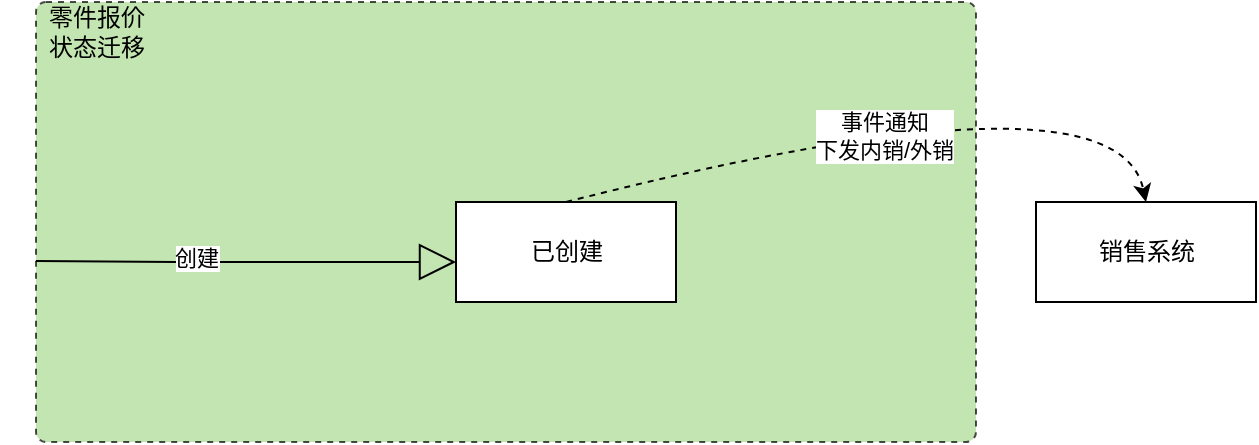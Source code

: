 <mxfile version="16.2.7" type="github" pages="4"><diagram id="yyy3jdG-dPABkNjhJCx3" name="零件快速报价事件图"><mxGraphModel dx="1422" dy="767" grid="1" gridSize="10" guides="1" tooltips="1" connect="1" arrows="1" fold="1" page="1" pageScale="1" pageWidth="827" pageHeight="1169" math="0" shadow="0"><root><mxCell id="0"/><mxCell id="1" parent="0"/><mxCell id="hmqihInc0LfnlN9FbrAc-1" value="" style="html=1;shadow=0;dashed=1;shape=mxgraph.bootstrap.rrect;rSize=5;strokeWidth=1;whiteSpace=wrap;align=center;verticalAlign=middle;spacingLeft=0;fontStyle=0;fontSize=16;spacing=5;opacity=70;fillColor=#AADA90;" parent="1" vertex="1"><mxGeometry x="260" y="230" width="470" height="220" as="geometry"/></mxCell><mxCell id="hmqihInc0LfnlN9FbrAc-3" value="零件报价&lt;br&gt;状态迁移" style="text;html=1;align=center;verticalAlign=middle;resizable=0;points=[];autosize=1;strokeColor=none;fillColor=none;" parent="1" vertex="1"><mxGeometry x="260" y="230" width="60" height="30" as="geometry"/></mxCell><mxCell id="hmqihInc0LfnlN9FbrAc-4" value="" style="endArrow=block;endSize=16;endFill=0;html=1;rounded=0;entryX=0;entryY=0.5;entryDx=0;entryDy=0;" parent="1" edge="1"><mxGeometry x="-1" y="-200" width="160" relative="1" as="geometry"><mxPoint x="260" y="359.5" as="sourcePoint"/><mxPoint x="470" y="360" as="targetPoint"/><Array as="points"><mxPoint x="330" y="360"/></Array><mxPoint x="-200" y="-190" as="offset"/></mxGeometry></mxCell><mxCell id="hmqihInc0LfnlN9FbrAc-5" value="创建" style="edgeLabel;html=1;align=center;verticalAlign=middle;resizable=0;points=[];labelBackgroundColor=#FFFFFF;" parent="hmqihInc0LfnlN9FbrAc-4" vertex="1" connectable="0"><mxGeometry x="-0.237" y="3" relative="1" as="geometry"><mxPoint y="1" as="offset"/></mxGeometry></mxCell><mxCell id="hmqihInc0LfnlN9FbrAc-12" value="已创建" style="html=1;fillColor=#FFFFFF;" parent="1" vertex="1"><mxGeometry x="470" y="330" width="110" height="50" as="geometry"/></mxCell><mxCell id="f-Tqo_4m0ZobEWqAKiyY-1" value="销售系统" style="html=1;fillColor=#FFFFFF;" parent="1" vertex="1"><mxGeometry x="760" y="330" width="110" height="50" as="geometry"/></mxCell><mxCell id="f-Tqo_4m0ZobEWqAKiyY-4" value="" style="curved=1;endArrow=classic;html=1;rounded=0;exitX=0.5;exitY=0;exitDx=0;exitDy=0;entryX=0.5;entryY=0;entryDx=0;entryDy=0;dashed=1;" parent="1" source="hmqihInc0LfnlN9FbrAc-12" target="f-Tqo_4m0ZobEWqAKiyY-1" edge="1"><mxGeometry width="50" height="50" relative="1" as="geometry"><mxPoint x="410" y="320" as="sourcePoint"/><mxPoint x="460" y="270" as="targetPoint"/><Array as="points"><mxPoint x="800" y="260"/></Array></mxGeometry></mxCell><mxCell id="f-Tqo_4m0ZobEWqAKiyY-5" value="事件通知&lt;br&gt;下发内销/外销" style="edgeLabel;html=1;align=center;verticalAlign=middle;resizable=0;points=[];" parent="f-Tqo_4m0ZobEWqAKiyY-4" vertex="1" connectable="0"><mxGeometry x="-0.088" y="-8" relative="1" as="geometry"><mxPoint y="-1" as="offset"/></mxGeometry></mxCell></root></mxGraphModel></diagram><diagram id="zndyAUPufEAltO9N5-uJ" name="零件快速报价时序图"><mxGraphModel dx="1422" dy="767" grid="1" gridSize="10" guides="1" tooltips="1" connect="1" arrows="1" fold="1" page="1" pageScale="1" pageWidth="827" pageHeight="1169" math="0" shadow="0"><root><mxCell id="teuMzIm3wAhMg-rUMLfi-0"/><mxCell id="teuMzIm3wAhMg-rUMLfi-1" parent="teuMzIm3wAhMg-rUMLfi-0"/><mxCell id="qjLg2VDfBKt2UYa_fPtA-0" value="零部件模块" style="shape=umlLifeline;perimeter=lifelinePerimeter;whiteSpace=wrap;html=1;container=1;collapsible=0;recursiveResize=0;outlineConnect=0;fillColor=#FFFFFF;" parent="teuMzIm3wAhMg-rUMLfi-1" vertex="1"><mxGeometry x="390" y="160" width="100" height="400" as="geometry"/></mxCell><mxCell id="nxfkCDqY69bg977LcgXq-1" value="" style="html=1;points=[];perimeter=orthogonalPerimeter;fillColor=#FFFFFF;" parent="qjLg2VDfBKt2UYa_fPtA-0" vertex="1"><mxGeometry x="45" y="80" width="10" height="80" as="geometry"/></mxCell><mxCell id="nxfkCDqY69bg977LcgXq-4" value="" style="html=1;points=[];perimeter=orthogonalPerimeter;fillColor=#FFFFFF;" parent="qjLg2VDfBKt2UYa_fPtA-0" vertex="1"><mxGeometry x="55" y="110" width="10" height="40" as="geometry"/></mxCell><mxCell id="nxfkCDqY69bg977LcgXq-5" value="1.1.1保存报价单()" style="edgeStyle=orthogonalEdgeStyle;html=1;align=left;spacingLeft=2;endArrow=block;rounded=0;entryX=1;entryY=0;exitX=0.937;exitY=0.129;exitDx=0;exitDy=0;exitPerimeter=0;" parent="qjLg2VDfBKt2UYa_fPtA-0" source="nxfkCDqY69bg977LcgXq-1" target="nxfkCDqY69bg977LcgXq-4" edge="1"><mxGeometry relative="1" as="geometry"><mxPoint x="60" y="90" as="sourcePoint"/><Array as="points"><mxPoint x="90" y="90"/><mxPoint x="90" y="110"/></Array></mxGeometry></mxCell><mxCell id="nxfkCDqY69bg977LcgXq-12" value="" style="html=1;points=[];perimeter=orthogonalPerimeter;fillColor=#FFFFFF;" parent="qjLg2VDfBKt2UYa_fPtA-0" vertex="1"><mxGeometry x="45" y="320" width="10" height="80" as="geometry"/></mxCell><mxCell id="nxfkCDqY69bg977LcgXq-13" value="" style="html=1;points=[];perimeter=orthogonalPerimeter;fillColor=#FFFFFF;" parent="qjLg2VDfBKt2UYa_fPtA-0" vertex="1"><mxGeometry x="55" y="350" width="10" height="40" as="geometry"/></mxCell><mxCell id="nxfkCDqY69bg977LcgXq-14" value="2.定时任务，将报价单下发至事件总线&lt;br&gt;MQ，生成内/外销工单" style="edgeStyle=orthogonalEdgeStyle;html=1;align=left;spacingLeft=2;endArrow=block;rounded=0;entryX=1;entryY=0;exitX=1.004;exitY=0.129;exitDx=0;exitDy=0;exitPerimeter=0;" parent="qjLg2VDfBKt2UYa_fPtA-0" source="nxfkCDqY69bg977LcgXq-12" target="nxfkCDqY69bg977LcgXq-13" edge="1"><mxGeometry relative="1" as="geometry"><mxPoint x="60" y="330" as="sourcePoint"/><Array as="points"><mxPoint x="90" y="330"/><mxPoint x="90" y="350"/></Array></mxGeometry></mxCell><mxCell id="qjLg2VDfBKt2UYa_fPtA-1" value="零部件前端" style="shape=umlLifeline;perimeter=lifelinePerimeter;whiteSpace=wrap;html=1;container=1;collapsible=0;recursiveResize=0;outlineConnect=0;fillColor=#FFFFFF;" parent="teuMzIm3wAhMg-rUMLfi-1" vertex="1"><mxGeometry x="110" y="160" width="100" height="400" as="geometry"/></mxCell><mxCell id="nxfkCDqY69bg977LcgXq-0" value="" style="html=1;points=[];perimeter=orthogonalPerimeter;fillColor=#FFFFFF;" parent="qjLg2VDfBKt2UYa_fPtA-1" vertex="1"><mxGeometry x="45" y="80" width="10" height="90" as="geometry"/></mxCell><mxCell id="nxfkCDqY69bg977LcgXq-2" value="1.1经销商零件担当创建报价单()" style="html=1;verticalAlign=bottom;endArrow=block;entryX=0;entryY=0;rounded=0;" parent="teuMzIm3wAhMg-rUMLfi-1" target="nxfkCDqY69bg977LcgXq-1" edge="1"><mxGeometry relative="1" as="geometry"><mxPoint x="160" y="240" as="sourcePoint"/></mxGeometry></mxCell><mxCell id="nxfkCDqY69bg977LcgXq-3" value="" style="html=1;verticalAlign=bottom;endArrow=open;dashed=1;endSize=8;exitX=0;exitY=0.95;rounded=0;entryX=0.9;entryY=0.844;entryDx=0;entryDy=0;entryPerimeter=0;" parent="teuMzIm3wAhMg-rUMLfi-1" edge="1"><mxGeometry relative="1" as="geometry"><mxPoint x="164.0" y="319.96" as="targetPoint"/><mxPoint x="435" y="320" as="sourcePoint"/></mxGeometry></mxCell><mxCell id="nxfkCDqY69bg977LcgXq-6" value="" style="html=1;points=[];perimeter=orthogonalPerimeter;fillColor=#FFFFFF;" parent="teuMzIm3wAhMg-rUMLfi-1" vertex="1"><mxGeometry x="435" y="370" width="10" height="80" as="geometry"/></mxCell><mxCell id="nxfkCDqY69bg977LcgXq-7" value="" style="html=1;points=[];perimeter=orthogonalPerimeter;fillColor=#FFFFFF;" parent="teuMzIm3wAhMg-rUMLfi-1" vertex="1"><mxGeometry x="445" y="400" width="10" height="40" as="geometry"/></mxCell><mxCell id="nxfkCDqY69bg977LcgXq-8" value="1.1.1保存报价单()" style="edgeStyle=orthogonalEdgeStyle;html=1;align=left;spacingLeft=2;endArrow=block;rounded=0;entryX=1;entryY=0;exitX=0.937;exitY=0.129;exitDx=0;exitDy=0;exitPerimeter=0;" parent="teuMzIm3wAhMg-rUMLfi-1" source="nxfkCDqY69bg977LcgXq-6" target="nxfkCDqY69bg977LcgXq-7" edge="1"><mxGeometry relative="1" as="geometry"><mxPoint x="60" y="220" as="sourcePoint"/><Array as="points"><mxPoint x="480" y="380"/><mxPoint x="480" y="400"/></Array></mxGeometry></mxCell><mxCell id="nxfkCDqY69bg977LcgXq-9" value="" style="html=1;points=[];perimeter=orthogonalPerimeter;fillColor=#FFFFFF;" parent="teuMzIm3wAhMg-rUMLfi-1" vertex="1"><mxGeometry x="155" y="370" width="10" height="90" as="geometry"/></mxCell><mxCell id="nxfkCDqY69bg977LcgXq-10" value="1.2经销商零件担当导入报价单文件()" style="html=1;verticalAlign=bottom;endArrow=block;entryX=0;entryY=0;rounded=0;" parent="teuMzIm3wAhMg-rUMLfi-1" target="nxfkCDqY69bg977LcgXq-6" edge="1"><mxGeometry relative="1" as="geometry"><mxPoint x="160" y="370" as="sourcePoint"/></mxGeometry></mxCell><mxCell id="nxfkCDqY69bg977LcgXq-11" value="" style="html=1;verticalAlign=bottom;endArrow=open;dashed=1;endSize=8;exitX=0;exitY=0.95;rounded=0;entryX=0.9;entryY=0.844;entryDx=0;entryDy=0;entryPerimeter=0;" parent="teuMzIm3wAhMg-rUMLfi-1" edge="1"><mxGeometry relative="1" as="geometry"><mxPoint x="164.0" y="449.96" as="targetPoint"/><mxPoint x="435" y="450" as="sourcePoint"/></mxGeometry></mxCell></root></mxGraphModel></diagram><diagram id="51JpDvEvIWAmuXra5NBc" name="零件快速报价行为图"><mxGraphModel dx="1422" dy="767" grid="1" gridSize="10" guides="1" tooltips="1" connect="1" arrows="1" fold="1" page="1" pageScale="1" pageWidth="827" pageHeight="1169" math="0" shadow="0"><root><mxCell id="eWXn9yuEf8JffGnOYreq-0"/><mxCell id="eWXn9yuEf8JffGnOYreq-1" parent="eWXn9yuEf8JffGnOYreq-0"/></root></mxGraphModel></diagram><diagram id="D3JDsZsA15imllzNaTcW" name="零件快速报价聚合根"><mxGraphModel dx="1422" dy="767" grid="1" gridSize="10" guides="1" tooltips="1" connect="1" arrows="1" fold="1" page="1" pageScale="1" pageWidth="827" pageHeight="1169" math="0" shadow="0"><root><mxCell id="lfX8Kaa_RroHhA2PoyoN-0"/><mxCell id="lfX8Kaa_RroHhA2PoyoN-1" parent="lfX8Kaa_RroHhA2PoyoN-0"/><mxCell id="lfX8Kaa_RroHhA2PoyoN-2" value="零件" style="shape=table;startSize=30;container=1;collapsible=1;childLayout=tableLayout;fixedRows=1;rowLines=0;fontStyle=1;align=center;resizeLast=1;fillColor=#00FD04;strokeColor=#788AA3;fontColor=#46495D;" parent="lfX8Kaa_RroHhA2PoyoN-1" vertex="1"><mxGeometry x="120" y="250" width="180" height="120" as="geometry"/></mxCell><mxCell id="lfX8Kaa_RroHhA2PoyoN-3" value="" style="shape=partialRectangle;collapsible=0;dropTarget=0;pointerEvents=0;fillColor=#00FD04;top=0;left=0;bottom=1;right=0;points=[[0,0.5],[1,0.5]];portConstraint=eastwest;strokeColor=#788AA3;fontColor=#46495D;" parent="lfX8Kaa_RroHhA2PoyoN-2" vertex="1"><mxGeometry y="30" width="180" height="30" as="geometry"/></mxCell><mxCell id="lfX8Kaa_RroHhA2PoyoN-4" value="PK" style="shape=partialRectangle;connectable=0;top=0;left=0;bottom=0;right=0;fontStyle=1;overflow=hidden;fillColor=#00FD04;" parent="lfX8Kaa_RroHhA2PoyoN-3" vertex="1"><mxGeometry width="30" height="30" as="geometry"><mxRectangle width="30" height="30" as="alternateBounds"/></mxGeometry></mxCell><mxCell id="lfX8Kaa_RroHhA2PoyoN-5" value="ID" style="shape=partialRectangle;connectable=0;top=0;left=0;bottom=0;right=0;align=left;spacingLeft=6;fontStyle=5;overflow=hidden;fillColor=#00FD04;" parent="lfX8Kaa_RroHhA2PoyoN-3" vertex="1"><mxGeometry x="30" width="150" height="30" as="geometry"><mxRectangle width="150" height="30" as="alternateBounds"/></mxGeometry></mxCell><mxCell id="lfX8Kaa_RroHhA2PoyoN-12" value="" style="shape=partialRectangle;collapsible=0;dropTarget=0;pointerEvents=0;top=0;left=0;bottom=0;right=0;points=[[0,0.5],[1,0.5]];portConstraint=eastwest;fillColor=#00FD04;" parent="lfX8Kaa_RroHhA2PoyoN-2" vertex="1"><mxGeometry y="60" width="180" height="30" as="geometry"/></mxCell><mxCell id="lfX8Kaa_RroHhA2PoyoN-13" value="" style="shape=partialRectangle;connectable=0;top=0;left=0;bottom=0;right=0;editable=1;overflow=hidden;fillColor=#00FD04;" parent="lfX8Kaa_RroHhA2PoyoN-12" vertex="1"><mxGeometry width="30" height="30" as="geometry"><mxRectangle width="30" height="30" as="alternateBounds"/></mxGeometry></mxCell><mxCell id="lfX8Kaa_RroHhA2PoyoN-14" value="零件编号" style="shape=partialRectangle;connectable=0;top=0;left=0;bottom=0;right=0;align=left;spacingLeft=6;overflow=hidden;fillColor=#00FD04;" parent="lfX8Kaa_RroHhA2PoyoN-12" vertex="1"><mxGeometry x="30" width="150" height="30" as="geometry"><mxRectangle width="150" height="30" as="alternateBounds"/></mxGeometry></mxCell><mxCell id="lfX8Kaa_RroHhA2PoyoN-79" style="shape=partialRectangle;collapsible=0;dropTarget=0;pointerEvents=0;top=0;left=0;bottom=0;right=0;points=[[0,0.5],[1,0.5]];portConstraint=eastwest;fillColor=#00FD04;" parent="lfX8Kaa_RroHhA2PoyoN-2" vertex="1"><mxGeometry y="90" width="180" height="30" as="geometry"/></mxCell><mxCell id="lfX8Kaa_RroHhA2PoyoN-80" style="shape=partialRectangle;connectable=0;top=0;left=0;bottom=0;right=0;editable=1;overflow=hidden;fillColor=#00FD04;" parent="lfX8Kaa_RroHhA2PoyoN-79" vertex="1"><mxGeometry width="30" height="30" as="geometry"><mxRectangle width="30" height="30" as="alternateBounds"/></mxGeometry></mxCell><mxCell id="lfX8Kaa_RroHhA2PoyoN-81" value="零件名称" style="shape=partialRectangle;connectable=0;top=0;left=0;bottom=0;right=0;align=left;spacingLeft=6;overflow=hidden;fillColor=#00FD04;" parent="lfX8Kaa_RroHhA2PoyoN-79" vertex="1"><mxGeometry x="30" width="150" height="30" as="geometry"><mxRectangle width="150" height="30" as="alternateBounds"/></mxGeometry></mxCell><mxCell id="lfX8Kaa_RroHhA2PoyoN-22" value="库存" style="shape=table;startSize=30;container=1;collapsible=1;childLayout=tableLayout;fixedRows=1;rowLines=0;fontStyle=1;align=center;resizeLast=1;fillColor=#00FD04;strokeColor=#788AA3;fontColor=#46495D;" parent="lfX8Kaa_RroHhA2PoyoN-1" vertex="1"><mxGeometry x="120" y="386" width="180" height="150" as="geometry"/></mxCell><mxCell id="lfX8Kaa_RroHhA2PoyoN-23" value="" style="shape=partialRectangle;collapsible=0;dropTarget=0;pointerEvents=0;fillColor=#00FD04;top=0;left=0;bottom=1;right=0;points=[[0,0.5],[1,0.5]];portConstraint=eastwest;strokeColor=#788AA3;fontColor=#46495D;" parent="lfX8Kaa_RroHhA2PoyoN-22" vertex="1"><mxGeometry y="30" width="180" height="30" as="geometry"/></mxCell><mxCell id="lfX8Kaa_RroHhA2PoyoN-24" value="PK" style="shape=partialRectangle;connectable=0;top=0;left=0;bottom=0;right=0;fontStyle=1;overflow=hidden;fillColor=#00FD04;" parent="lfX8Kaa_RroHhA2PoyoN-23" vertex="1"><mxGeometry width="30" height="30" as="geometry"><mxRectangle width="30" height="30" as="alternateBounds"/></mxGeometry></mxCell><mxCell id="lfX8Kaa_RroHhA2PoyoN-25" value="ID" style="shape=partialRectangle;connectable=0;top=0;left=0;bottom=0;right=0;align=left;spacingLeft=6;fontStyle=5;overflow=hidden;fillColor=#00FD04;" parent="lfX8Kaa_RroHhA2PoyoN-23" vertex="1"><mxGeometry x="30" width="150" height="30" as="geometry"><mxRectangle width="150" height="30" as="alternateBounds"/></mxGeometry></mxCell><mxCell id="lfX8Kaa_RroHhA2PoyoN-76" style="shape=partialRectangle;collapsible=0;dropTarget=0;pointerEvents=0;top=0;left=0;bottom=0;right=0;points=[[0,0.5],[1,0.5]];portConstraint=eastwest;fillColor=#00FD04;" parent="lfX8Kaa_RroHhA2PoyoN-22" vertex="1"><mxGeometry y="60" width="180" height="30" as="geometry"/></mxCell><mxCell id="lfX8Kaa_RroHhA2PoyoN-77" style="shape=partialRectangle;connectable=0;top=0;left=0;bottom=0;right=0;editable=1;overflow=hidden;fillColor=#00FD04;" parent="lfX8Kaa_RroHhA2PoyoN-76" vertex="1"><mxGeometry width="30" height="30" as="geometry"><mxRectangle width="30" height="30" as="alternateBounds"/></mxGeometry></mxCell><mxCell id="lfX8Kaa_RroHhA2PoyoN-78" value="零件编号" style="shape=partialRectangle;connectable=0;top=0;left=0;bottom=0;right=0;align=left;spacingLeft=6;overflow=hidden;fillColor=#00FD04;" parent="lfX8Kaa_RroHhA2PoyoN-76" vertex="1"><mxGeometry x="30" width="150" height="30" as="geometry"><mxRectangle width="150" height="30" as="alternateBounds"/></mxGeometry></mxCell><mxCell id="lfX8Kaa_RroHhA2PoyoN-26" value="" style="shape=partialRectangle;collapsible=0;dropTarget=0;pointerEvents=0;top=0;left=0;bottom=0;right=0;points=[[0,0.5],[1,0.5]];portConstraint=eastwest;fillColor=#00FD04;" parent="lfX8Kaa_RroHhA2PoyoN-22" vertex="1"><mxGeometry y="90" width="180" height="30" as="geometry"/></mxCell><mxCell id="lfX8Kaa_RroHhA2PoyoN-27" value="" style="shape=partialRectangle;connectable=0;top=0;left=0;bottom=0;right=0;editable=1;overflow=hidden;fillColor=#00FD04;" parent="lfX8Kaa_RroHhA2PoyoN-26" vertex="1"><mxGeometry width="30" height="30" as="geometry"><mxRectangle width="30" height="30" as="alternateBounds"/></mxGeometry></mxCell><mxCell id="lfX8Kaa_RroHhA2PoyoN-28" value="零件库存数" style="shape=partialRectangle;connectable=0;top=0;left=0;bottom=0;right=0;align=left;spacingLeft=6;overflow=hidden;fillColor=#00FD04;" parent="lfX8Kaa_RroHhA2PoyoN-26" vertex="1"><mxGeometry x="30" width="150" height="30" as="geometry"><mxRectangle width="150" height="30" as="alternateBounds"/></mxGeometry></mxCell><mxCell id="lfX8Kaa_RroHhA2PoyoN-73" style="shape=partialRectangle;collapsible=0;dropTarget=0;pointerEvents=0;top=0;left=0;bottom=0;right=0;points=[[0,0.5],[1,0.5]];portConstraint=eastwest;fillColor=#00FD04;" parent="lfX8Kaa_RroHhA2PoyoN-22" vertex="1"><mxGeometry y="120" width="180" height="30" as="geometry"/></mxCell><mxCell id="lfX8Kaa_RroHhA2PoyoN-74" style="shape=partialRectangle;connectable=0;top=0;left=0;bottom=0;right=0;editable=1;overflow=hidden;fillColor=#00FD04;" parent="lfX8Kaa_RroHhA2PoyoN-73" vertex="1"><mxGeometry width="30" height="30" as="geometry"><mxRectangle width="30" height="30" as="alternateBounds"/></mxGeometry></mxCell><mxCell id="lfX8Kaa_RroHhA2PoyoN-75" value="零件价格        " style="shape=partialRectangle;connectable=0;top=0;left=0;bottom=0;right=0;align=left;spacingLeft=6;overflow=hidden;fillColor=#00FD04;" parent="lfX8Kaa_RroHhA2PoyoN-73" vertex="1"><mxGeometry x="30" width="150" height="30" as="geometry"><mxRectangle width="150" height="30" as="alternateBounds"/></mxGeometry></mxCell><mxCell id="lfX8Kaa_RroHhA2PoyoN-29" value="零件快速报价单" style="shape=table;startSize=30;container=1;collapsible=1;childLayout=tableLayout;fixedRows=1;rowLines=0;fontStyle=1;align=center;resizeLast=1;fillColor=#BFB963;strokeColor=#788AA3;fontColor=#46495D;" parent="lfX8Kaa_RroHhA2PoyoN-1" vertex="1"><mxGeometry x="414" y="170" width="180" height="270" as="geometry"/></mxCell><mxCell id="lfX8Kaa_RroHhA2PoyoN-30" value="" style="shape=partialRectangle;collapsible=0;dropTarget=0;pointerEvents=0;fillColor=#BFB963;top=0;left=0;bottom=1;right=0;points=[[0,0.5],[1,0.5]];portConstraint=eastwest;strokeColor=#788AA3;fontColor=#46495D;" parent="lfX8Kaa_RroHhA2PoyoN-29" vertex="1"><mxGeometry y="30" width="180" height="30" as="geometry"/></mxCell><mxCell id="lfX8Kaa_RroHhA2PoyoN-31" value="PK" style="shape=partialRectangle;connectable=0;top=0;left=0;bottom=0;right=0;fontStyle=1;overflow=hidden;fillColor=#BFB963;" parent="lfX8Kaa_RroHhA2PoyoN-30" vertex="1"><mxGeometry width="30" height="30" as="geometry"><mxRectangle width="30" height="30" as="alternateBounds"/></mxGeometry></mxCell><mxCell id="lfX8Kaa_RroHhA2PoyoN-32" value="ID" style="shape=partialRectangle;connectable=0;top=0;left=0;bottom=0;right=0;align=left;spacingLeft=6;fontStyle=1;overflow=hidden;fillColor=#BFB963;" parent="lfX8Kaa_RroHhA2PoyoN-30" vertex="1"><mxGeometry x="30" width="150" height="30" as="geometry"><mxRectangle width="150" height="30" as="alternateBounds"/></mxGeometry></mxCell><mxCell id="lfX8Kaa_RroHhA2PoyoN-33" value="" style="shape=partialRectangle;collapsible=0;dropTarget=0;pointerEvents=0;top=0;left=0;bottom=0;right=0;points=[[0,0.5],[1,0.5]];portConstraint=eastwest;fillColor=#BFB963;" parent="lfX8Kaa_RroHhA2PoyoN-29" vertex="1"><mxGeometry y="60" width="180" height="30" as="geometry"/></mxCell><mxCell id="lfX8Kaa_RroHhA2PoyoN-34" value="" style="shape=partialRectangle;connectable=0;top=0;left=0;bottom=0;right=0;editable=1;overflow=hidden;fillColor=#BFB963;" parent="lfX8Kaa_RroHhA2PoyoN-33" vertex="1"><mxGeometry width="30" height="30" as="geometry"><mxRectangle width="30" height="30" as="alternateBounds"/></mxGeometry></mxCell><mxCell id="lfX8Kaa_RroHhA2PoyoN-35" value="零件报价单号" style="shape=partialRectangle;connectable=0;top=0;left=0;bottom=0;right=0;align=left;spacingLeft=6;overflow=hidden;fillColor=#BFB963;" parent="lfX8Kaa_RroHhA2PoyoN-33" vertex="1"><mxGeometry x="30" width="150" height="30" as="geometry"><mxRectangle width="150" height="30" as="alternateBounds"/></mxGeometry></mxCell><mxCell id="lfX8Kaa_RroHhA2PoyoN-50" style="shape=partialRectangle;collapsible=0;dropTarget=0;pointerEvents=0;top=0;left=0;bottom=0;right=0;points=[[0,0.5],[1,0.5]];portConstraint=eastwest;fillColor=#BFB963;" parent="lfX8Kaa_RroHhA2PoyoN-29" vertex="1"><mxGeometry y="90" width="180" height="30" as="geometry"/></mxCell><mxCell id="lfX8Kaa_RroHhA2PoyoN-51" style="shape=partialRectangle;connectable=0;top=0;left=0;bottom=0;right=0;editable=1;overflow=hidden;fillColor=#BFB963;" parent="lfX8Kaa_RroHhA2PoyoN-50" vertex="1"><mxGeometry width="30" height="30" as="geometry"><mxRectangle width="30" height="30" as="alternateBounds"/></mxGeometry></mxCell><mxCell id="lfX8Kaa_RroHhA2PoyoN-52" value="零件编号" style="shape=partialRectangle;connectable=0;top=0;left=0;bottom=0;right=0;align=left;spacingLeft=6;overflow=hidden;fillColor=#BFB963;" parent="lfX8Kaa_RroHhA2PoyoN-50" vertex="1"><mxGeometry x="30" width="150" height="30" as="geometry"><mxRectangle width="150" height="30" as="alternateBounds"/></mxGeometry></mxCell><mxCell id="lfX8Kaa_RroHhA2PoyoN-53" style="shape=partialRectangle;collapsible=0;dropTarget=0;pointerEvents=0;top=0;left=0;bottom=0;right=0;points=[[0,0.5],[1,0.5]];portConstraint=eastwest;fillColor=#BFB963;" parent="lfX8Kaa_RroHhA2PoyoN-29" vertex="1"><mxGeometry y="120" width="180" height="30" as="geometry"/></mxCell><mxCell id="lfX8Kaa_RroHhA2PoyoN-54" style="shape=partialRectangle;connectable=0;top=0;left=0;bottom=0;right=0;editable=1;overflow=hidden;fillColor=#BFB963;" parent="lfX8Kaa_RroHhA2PoyoN-53" vertex="1"><mxGeometry width="30" height="30" as="geometry"><mxRectangle width="30" height="30" as="alternateBounds"/></mxGeometry></mxCell><mxCell id="lfX8Kaa_RroHhA2PoyoN-55" value="销售价格" style="shape=partialRectangle;connectable=0;top=0;left=0;bottom=0;right=0;align=left;spacingLeft=6;overflow=hidden;fillColor=#BFB963;" parent="lfX8Kaa_RroHhA2PoyoN-53" vertex="1"><mxGeometry x="30" width="150" height="30" as="geometry"><mxRectangle width="150" height="30" as="alternateBounds"/></mxGeometry></mxCell><mxCell id="lfX8Kaa_RroHhA2PoyoN-56" style="shape=partialRectangle;collapsible=0;dropTarget=0;pointerEvents=0;top=0;left=0;bottom=0;right=0;points=[[0,0.5],[1,0.5]];portConstraint=eastwest;fillColor=#BFB963;" parent="lfX8Kaa_RroHhA2PoyoN-29" vertex="1"><mxGeometry y="150" width="180" height="30" as="geometry"/></mxCell><mxCell id="lfX8Kaa_RroHhA2PoyoN-57" style="shape=partialRectangle;connectable=0;top=0;left=0;bottom=0;right=0;editable=1;overflow=hidden;fillColor=#BFB963;" parent="lfX8Kaa_RroHhA2PoyoN-56" vertex="1"><mxGeometry width="30" height="30" as="geometry"><mxRectangle width="30" height="30" as="alternateBounds"/></mxGeometry></mxCell><mxCell id="lfX8Kaa_RroHhA2PoyoN-58" value="零件库存数" style="shape=partialRectangle;connectable=0;top=0;left=0;bottom=0;right=0;align=left;spacingLeft=6;overflow=hidden;fillColor=#BFB963;" parent="lfX8Kaa_RroHhA2PoyoN-56" vertex="1"><mxGeometry x="30" width="150" height="30" as="geometry"><mxRectangle width="150" height="30" as="alternateBounds"/></mxGeometry></mxCell><mxCell id="lfX8Kaa_RroHhA2PoyoN-59" style="shape=partialRectangle;collapsible=0;dropTarget=0;pointerEvents=0;top=0;left=0;bottom=0;right=0;points=[[0,0.5],[1,0.5]];portConstraint=eastwest;fillColor=#BFB963;" parent="lfX8Kaa_RroHhA2PoyoN-29" vertex="1"><mxGeometry y="180" width="180" height="30" as="geometry"/></mxCell><mxCell id="lfX8Kaa_RroHhA2PoyoN-60" style="shape=partialRectangle;connectable=0;top=0;left=0;bottom=0;right=0;editable=1;overflow=hidden;fillColor=#BFB963;" parent="lfX8Kaa_RroHhA2PoyoN-59" vertex="1"><mxGeometry width="30" height="30" as="geometry"><mxRectangle width="30" height="30" as="alternateBounds"/></mxGeometry></mxCell><mxCell id="lfX8Kaa_RroHhA2PoyoN-61" value="平均成本" style="shape=partialRectangle;connectable=0;top=0;left=0;bottom=0;right=0;align=left;spacingLeft=6;overflow=hidden;fillColor=#BFB963;" parent="lfX8Kaa_RroHhA2PoyoN-59" vertex="1"><mxGeometry x="30" width="150" height="30" as="geometry"><mxRectangle width="150" height="30" as="alternateBounds"/></mxGeometry></mxCell><mxCell id="lfX8Kaa_RroHhA2PoyoN-62" style="shape=partialRectangle;collapsible=0;dropTarget=0;pointerEvents=0;top=0;left=0;bottom=0;right=0;points=[[0,0.5],[1,0.5]];portConstraint=eastwest;fillColor=#BFB963;" parent="lfX8Kaa_RroHhA2PoyoN-29" vertex="1"><mxGeometry y="210" width="180" height="30" as="geometry"/></mxCell><mxCell id="lfX8Kaa_RroHhA2PoyoN-63" style="shape=partialRectangle;connectable=0;top=0;left=0;bottom=0;right=0;editable=1;overflow=hidden;fillColor=#BFB963;" parent="lfX8Kaa_RroHhA2PoyoN-62" vertex="1"><mxGeometry width="30" height="30" as="geometry"><mxRectangle width="30" height="30" as="alternateBounds"/></mxGeometry></mxCell><mxCell id="lfX8Kaa_RroHhA2PoyoN-64" value="厂家分类" style="shape=partialRectangle;connectable=0;top=0;left=0;bottom=0;right=0;align=left;spacingLeft=6;overflow=hidden;fillColor=#BFB963;" parent="lfX8Kaa_RroHhA2PoyoN-62" vertex="1"><mxGeometry x="30" width="150" height="30" as="geometry"><mxRectangle width="150" height="30" as="alternateBounds"/></mxGeometry></mxCell><mxCell id="zcxhCNbcuOzy5s8w62Lq-0" style="shape=partialRectangle;collapsible=0;dropTarget=0;pointerEvents=0;top=0;left=0;bottom=0;right=0;points=[[0,0.5],[1,0.5]];portConstraint=eastwest;fillColor=#BFB963;" parent="lfX8Kaa_RroHhA2PoyoN-29" vertex="1"><mxGeometry y="240" width="180" height="30" as="geometry"/></mxCell><mxCell id="zcxhCNbcuOzy5s8w62Lq-1" style="shape=partialRectangle;connectable=0;top=0;left=0;bottom=0;right=0;editable=1;overflow=hidden;fillColor=#BFB963;" parent="zcxhCNbcuOzy5s8w62Lq-0" vertex="1"><mxGeometry width="30" height="30" as="geometry"><mxRectangle width="30" height="30" as="alternateBounds"/></mxGeometry></mxCell><mxCell id="zcxhCNbcuOzy5s8w62Lq-2" value="报价日期" style="shape=partialRectangle;connectable=0;top=0;left=0;bottom=0;right=0;align=left;spacingLeft=6;overflow=hidden;fillColor=#BFB963;" parent="zcxhCNbcuOzy5s8w62Lq-0" vertex="1"><mxGeometry x="30" width="150" height="30" as="geometry"><mxRectangle width="150" height="30" as="alternateBounds"/></mxGeometry></mxCell><mxCell id="lfX8Kaa_RroHhA2PoyoN-36" value="【销售管理】内销单" style="shape=table;startSize=30;container=1;collapsible=1;childLayout=tableLayout;fixedRows=1;rowLines=0;fontStyle=1;align=center;resizeLast=1;fillColor=#00FD04;strokeColor=#788AA3;fontColor=#46495D;" parent="lfX8Kaa_RroHhA2PoyoN-1" vertex="1"><mxGeometry x="710" y="280" width="180" height="90" as="geometry"/></mxCell><mxCell id="lfX8Kaa_RroHhA2PoyoN-37" value="" style="shape=partialRectangle;collapsible=0;dropTarget=0;pointerEvents=0;fillColor=#00FD04;top=0;left=0;bottom=1;right=0;points=[[0,0.5],[1,0.5]];portConstraint=eastwest;strokeColor=#788AA3;fontColor=#46495D;" parent="lfX8Kaa_RroHhA2PoyoN-36" vertex="1"><mxGeometry y="30" width="180" height="30" as="geometry"/></mxCell><mxCell id="lfX8Kaa_RroHhA2PoyoN-38" value="PK" style="shape=partialRectangle;connectable=0;top=0;left=0;bottom=0;right=0;fontStyle=1;overflow=hidden;fillColor=#00FD04;" parent="lfX8Kaa_RroHhA2PoyoN-37" vertex="1"><mxGeometry width="30" height="30" as="geometry"><mxRectangle width="30" height="30" as="alternateBounds"/></mxGeometry></mxCell><mxCell id="lfX8Kaa_RroHhA2PoyoN-39" value="ID" style="shape=partialRectangle;connectable=0;top=0;left=0;bottom=0;right=0;align=left;spacingLeft=6;fontStyle=5;overflow=hidden;fillColor=#00FD04;" parent="lfX8Kaa_RroHhA2PoyoN-37" vertex="1"><mxGeometry x="30" width="150" height="30" as="geometry"><mxRectangle width="150" height="30" as="alternateBounds"/></mxGeometry></mxCell><mxCell id="lfX8Kaa_RroHhA2PoyoN-40" value="" style="shape=partialRectangle;collapsible=0;dropTarget=0;pointerEvents=0;top=0;left=0;bottom=0;right=0;points=[[0,0.5],[1,0.5]];portConstraint=eastwest;fillColor=#00FD04;" parent="lfX8Kaa_RroHhA2PoyoN-36" vertex="1"><mxGeometry y="60" width="180" height="30" as="geometry"/></mxCell><mxCell id="lfX8Kaa_RroHhA2PoyoN-41" value="" style="shape=partialRectangle;connectable=0;top=0;left=0;bottom=0;right=0;editable=1;overflow=hidden;fillColor=#00FD04;" parent="lfX8Kaa_RroHhA2PoyoN-40" vertex="1"><mxGeometry width="30" height="30" as="geometry"><mxRectangle width="30" height="30" as="alternateBounds"/></mxGeometry></mxCell><mxCell id="lfX8Kaa_RroHhA2PoyoN-42" value="零件报价单号" style="shape=partialRectangle;connectable=0;top=0;left=0;bottom=0;right=0;align=left;spacingLeft=6;overflow=hidden;fillColor=#00FD04;" parent="lfX8Kaa_RroHhA2PoyoN-40" vertex="1"><mxGeometry x="30" width="150" height="30" as="geometry"><mxRectangle width="150" height="30" as="alternateBounds"/></mxGeometry></mxCell><mxCell id="lfX8Kaa_RroHhA2PoyoN-43" value="外销单" style="shape=table;startSize=30;container=1;collapsible=1;childLayout=tableLayout;fixedRows=1;rowLines=0;fontStyle=1;align=center;resizeLast=1;fillColor=#00FD04;strokeColor=#788AA3;fontColor=#46495D;" parent="lfX8Kaa_RroHhA2PoyoN-1" vertex="1"><mxGeometry x="710" y="450" width="180" height="90" as="geometry"/></mxCell><mxCell id="lfX8Kaa_RroHhA2PoyoN-44" value="" style="shape=partialRectangle;collapsible=0;dropTarget=0;pointerEvents=0;fillColor=#00FD04;top=0;left=0;bottom=1;right=0;points=[[0,0.5],[1,0.5]];portConstraint=eastwest;strokeColor=#788AA3;fontColor=#46495D;" parent="lfX8Kaa_RroHhA2PoyoN-43" vertex="1"><mxGeometry y="30" width="180" height="30" as="geometry"/></mxCell><mxCell id="lfX8Kaa_RroHhA2PoyoN-45" value="PK" style="shape=partialRectangle;connectable=0;top=0;left=0;bottom=0;right=0;fontStyle=1;overflow=hidden;fillColor=#00FD04;" parent="lfX8Kaa_RroHhA2PoyoN-44" vertex="1"><mxGeometry width="30" height="30" as="geometry"><mxRectangle width="30" height="30" as="alternateBounds"/></mxGeometry></mxCell><mxCell id="lfX8Kaa_RroHhA2PoyoN-46" value="ID" style="shape=partialRectangle;connectable=0;top=0;left=0;bottom=0;right=0;align=left;spacingLeft=6;fontStyle=5;overflow=hidden;fillColor=#00FD04;" parent="lfX8Kaa_RroHhA2PoyoN-44" vertex="1"><mxGeometry x="30" width="150" height="30" as="geometry"><mxRectangle width="150" height="30" as="alternateBounds"/></mxGeometry></mxCell><mxCell id="lfX8Kaa_RroHhA2PoyoN-47" value="" style="shape=partialRectangle;collapsible=0;dropTarget=0;pointerEvents=0;top=0;left=0;bottom=0;right=0;points=[[0,0.5],[1,0.5]];portConstraint=eastwest;fillColor=#00FD04;" parent="lfX8Kaa_RroHhA2PoyoN-43" vertex="1"><mxGeometry y="60" width="180" height="30" as="geometry"/></mxCell><mxCell id="lfX8Kaa_RroHhA2PoyoN-48" value="" style="shape=partialRectangle;connectable=0;top=0;left=0;bottom=0;right=0;editable=1;overflow=hidden;fillColor=#00FD04;" parent="lfX8Kaa_RroHhA2PoyoN-47" vertex="1"><mxGeometry width="30" height="30" as="geometry"><mxRectangle width="30" height="30" as="alternateBounds"/></mxGeometry></mxCell><mxCell id="lfX8Kaa_RroHhA2PoyoN-49" value="零件报价单号" style="shape=partialRectangle;connectable=0;top=0;left=0;bottom=0;right=0;align=left;spacingLeft=6;overflow=hidden;fillColor=#00FD04;" parent="lfX8Kaa_RroHhA2PoyoN-47" vertex="1"><mxGeometry x="30" width="150" height="30" as="geometry"><mxRectangle width="150" height="30" as="alternateBounds"/></mxGeometry></mxCell><mxCell id="lfX8Kaa_RroHhA2PoyoN-65" value="" style="endArrow=open;html=1;endSize=12;startArrow=diamondThin;startSize=14;startFill=0;edgeStyle=orthogonalEdgeStyle;align=left;verticalAlign=bottom;rounded=0;exitX=0;exitY=0.5;exitDx=0;exitDy=0;entryX=1;entryY=0.5;entryDx=0;entryDy=0;" parent="lfX8Kaa_RroHhA2PoyoN-1" source="lfX8Kaa_RroHhA2PoyoN-50" target="lfX8Kaa_RroHhA2PoyoN-12" edge="1"><mxGeometry x="-1" y="3" relative="1" as="geometry"><mxPoint x="410" y="360" as="sourcePoint"/><mxPoint x="570" y="360" as="targetPoint"/></mxGeometry></mxCell><mxCell id="lfX8Kaa_RroHhA2PoyoN-67" value="" style="endArrow=open;html=1;endSize=12;startArrow=diamondThin;startSize=14;startFill=0;edgeStyle=orthogonalEdgeStyle;align=left;verticalAlign=bottom;rounded=0;exitX=0;exitY=0.5;exitDx=0;exitDy=0;entryX=1;entryY=0.5;entryDx=0;entryDy=0;" parent="lfX8Kaa_RroHhA2PoyoN-1" source="lfX8Kaa_RroHhA2PoyoN-50" target="lfX8Kaa_RroHhA2PoyoN-76" edge="1"><mxGeometry x="-1" y="3" relative="1" as="geometry"><mxPoint x="414" y="280" as="sourcePoint"/><mxPoint x="300" y="394" as="targetPoint"/><Array as="points"><mxPoint x="370" y="275"/><mxPoint x="370" y="461"/></Array></mxGeometry></mxCell><mxCell id="lfX8Kaa_RroHhA2PoyoN-68" value="" style="endArrow=open;html=1;endSize=12;startArrow=diamondThin;startSize=14;startFill=0;edgeStyle=orthogonalEdgeStyle;align=left;verticalAlign=bottom;rounded=0;exitX=0;exitY=0.5;exitDx=0;exitDy=0;entryX=1;entryY=0.463;entryDx=0;entryDy=0;entryPerimeter=0;" parent="lfX8Kaa_RroHhA2PoyoN-1" target="lfX8Kaa_RroHhA2PoyoN-33" edge="1"><mxGeometry x="-1" y="3" relative="1" as="geometry"><mxPoint x="710" y="355" as="sourcePoint"/><mxPoint x="596" y="487.5" as="targetPoint"/><Array as="points"><mxPoint x="666" y="355"/><mxPoint x="666" y="244"/><mxPoint x="594" y="244"/></Array></mxGeometry></mxCell><mxCell id="lfX8Kaa_RroHhA2PoyoN-69" value="" style="endArrow=open;html=1;endSize=12;startArrow=diamondThin;startSize=14;startFill=0;edgeStyle=orthogonalEdgeStyle;align=left;verticalAlign=bottom;rounded=0;exitX=0;exitY=0.5;exitDx=0;exitDy=0;" parent="lfX8Kaa_RroHhA2PoyoN-1" source="lfX8Kaa_RroHhA2PoyoN-47" edge="1"><mxGeometry x="-1" y="3" relative="1" as="geometry"><mxPoint x="720" y="365" as="sourcePoint"/><mxPoint x="594" y="244" as="targetPoint"/><Array as="points"><mxPoint x="650" y="525"/><mxPoint x="650" y="244"/><mxPoint x="594" y="244"/></Array></mxGeometry></mxCell></root></mxGraphModel></diagram></mxfile>